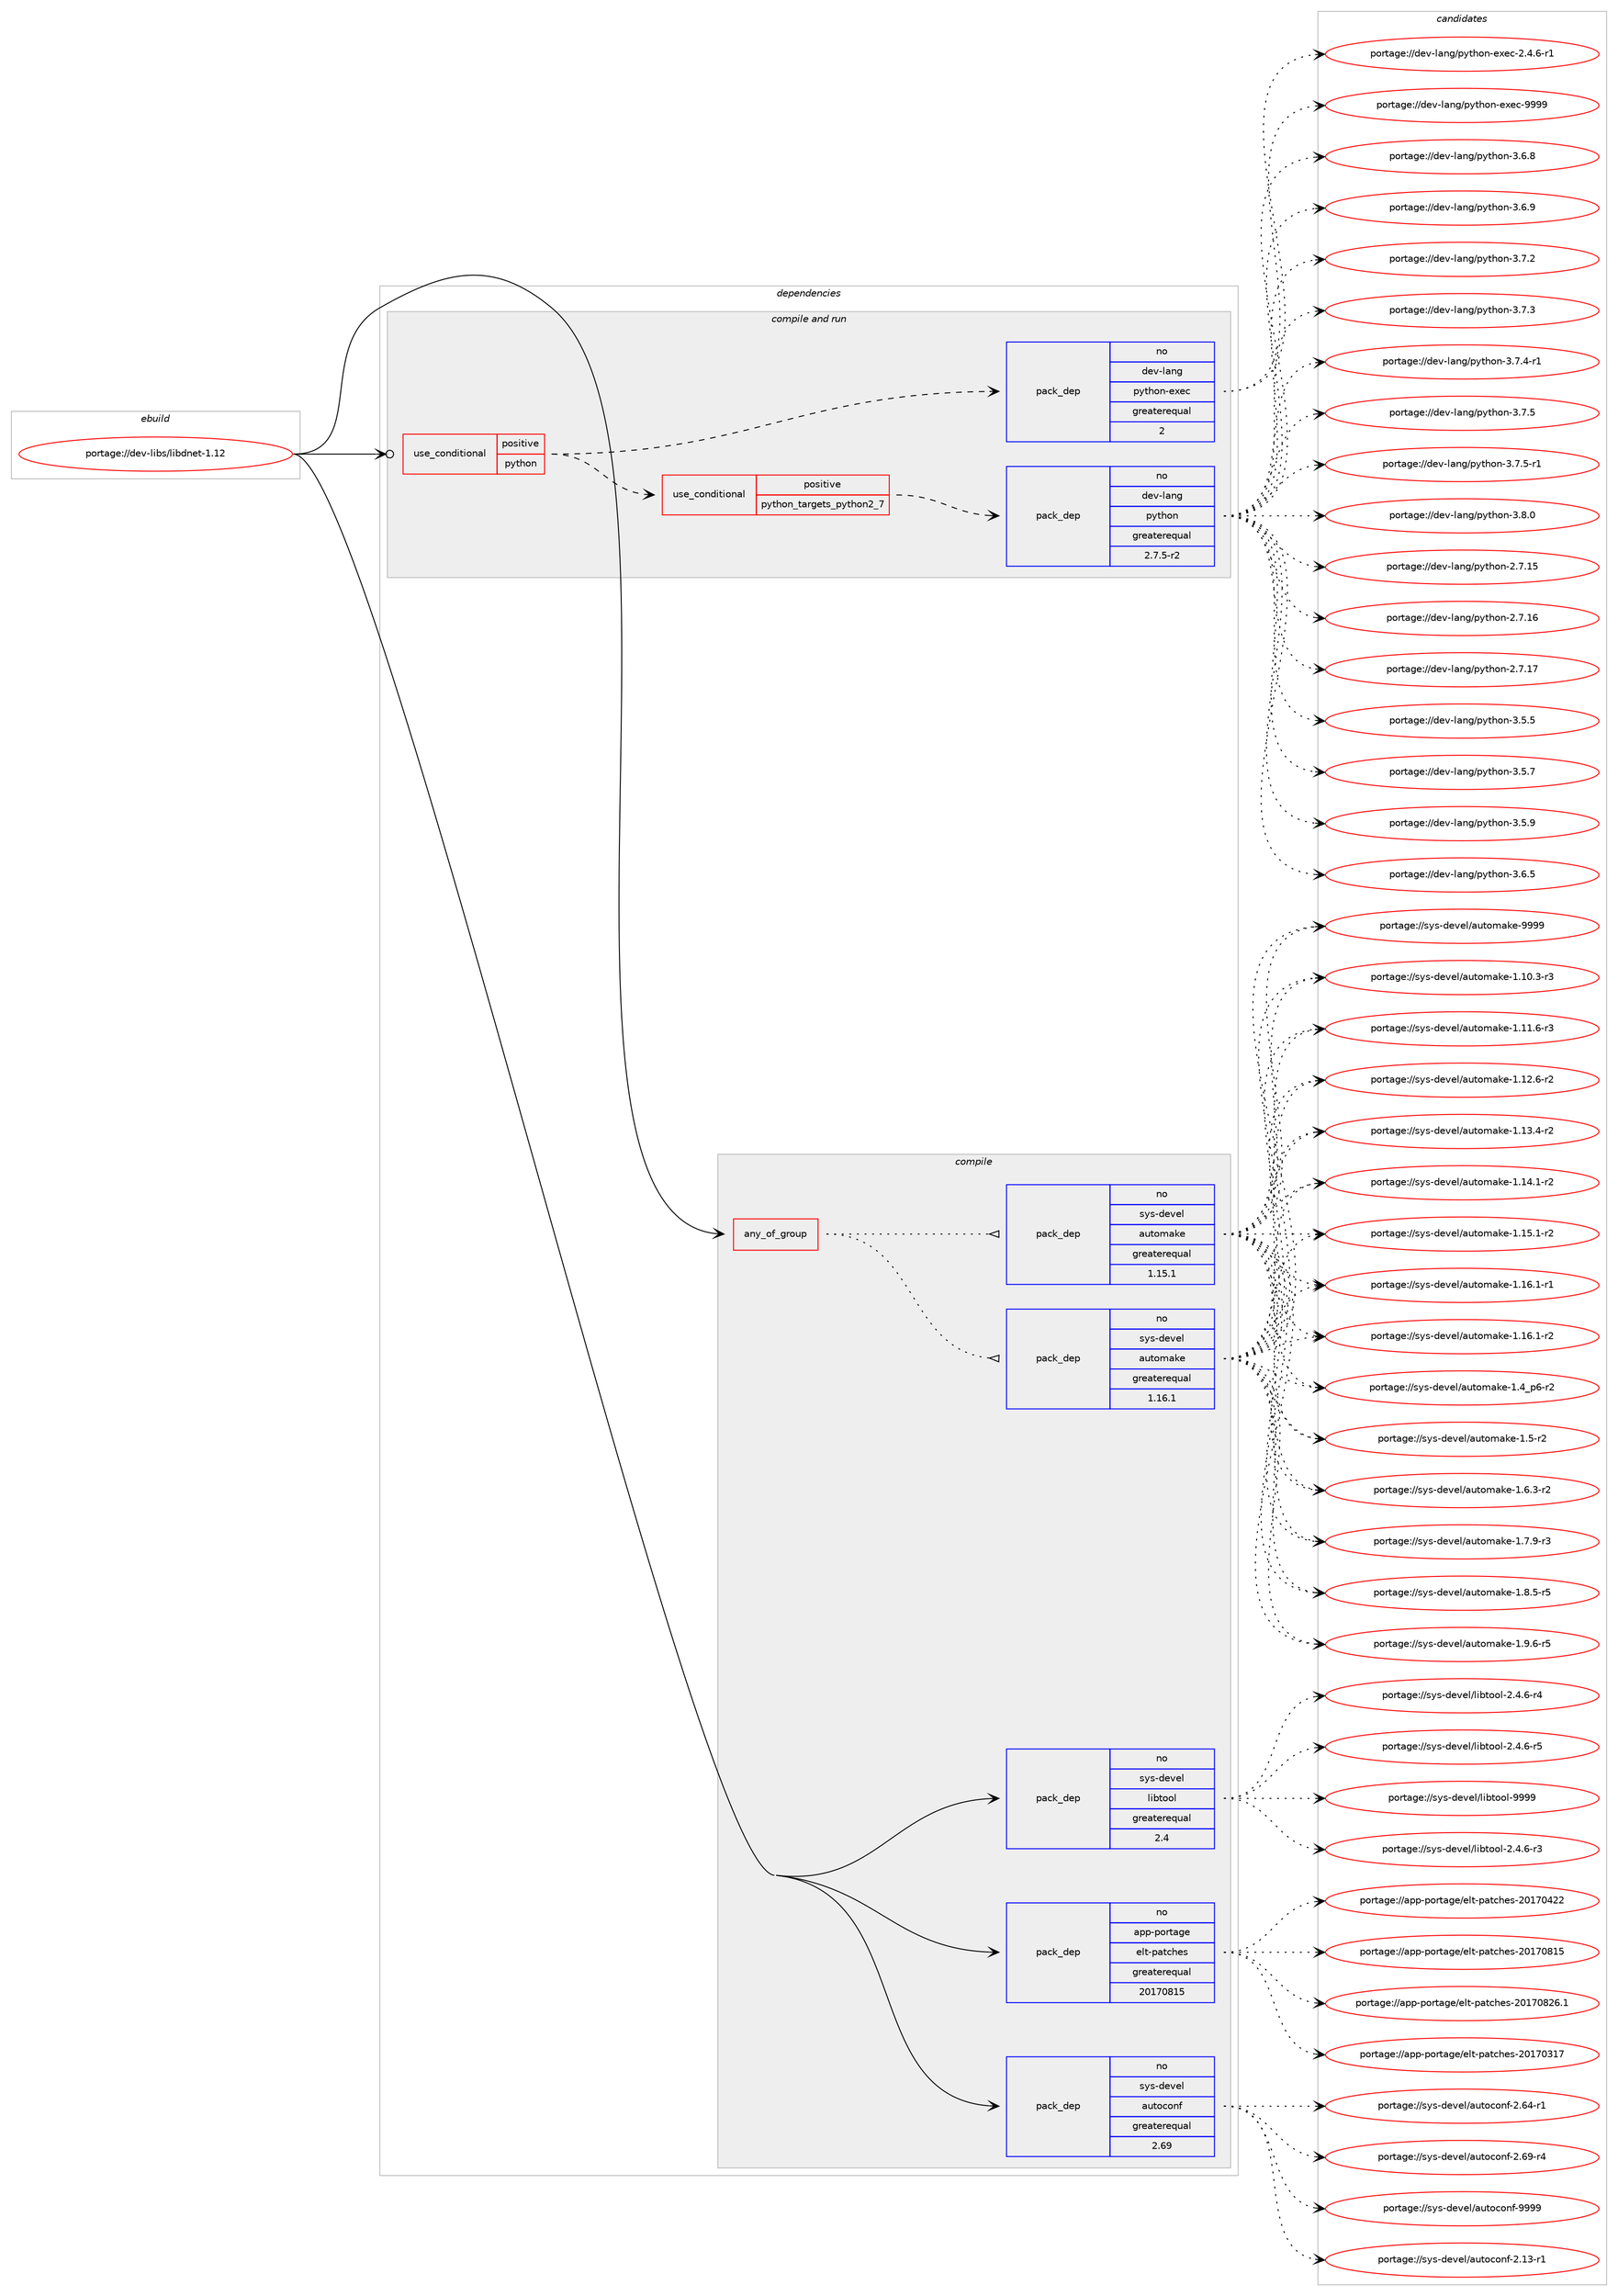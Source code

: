 digraph prolog {

# *************
# Graph options
# *************

newrank=true;
concentrate=true;
compound=true;
graph [rankdir=LR,fontname=Helvetica,fontsize=10,ranksep=1.5];#, ranksep=2.5, nodesep=0.2];
edge  [arrowhead=vee];
node  [fontname=Helvetica,fontsize=10];

# **********
# The ebuild
# **********

subgraph cluster_leftcol {
color=gray;
rank=same;
label=<<i>ebuild</i>>;
id [label="portage://dev-libs/libdnet-1.12", color=red, width=4, href="../dev-libs/libdnet-1.12.svg"];
}

# ****************
# The dependencies
# ****************

subgraph cluster_midcol {
color=gray;
label=<<i>dependencies</i>>;
subgraph cluster_compile {
fillcolor="#eeeeee";
style=filled;
label=<<i>compile</i>>;
subgraph any2928 {
dependency100280 [label=<<TABLE BORDER="0" CELLBORDER="1" CELLSPACING="0" CELLPADDING="4"><TR><TD CELLPADDING="10">any_of_group</TD></TR></TABLE>>, shape=none, color=red];subgraph pack76353 {
dependency100281 [label=<<TABLE BORDER="0" CELLBORDER="1" CELLSPACING="0" CELLPADDING="4" WIDTH="220"><TR><TD ROWSPAN="6" CELLPADDING="30">pack_dep</TD></TR><TR><TD WIDTH="110">no</TD></TR><TR><TD>sys-devel</TD></TR><TR><TD>automake</TD></TR><TR><TD>greaterequal</TD></TR><TR><TD>1.16.1</TD></TR></TABLE>>, shape=none, color=blue];
}
dependency100280:e -> dependency100281:w [weight=20,style="dotted",arrowhead="oinv"];
subgraph pack76354 {
dependency100282 [label=<<TABLE BORDER="0" CELLBORDER="1" CELLSPACING="0" CELLPADDING="4" WIDTH="220"><TR><TD ROWSPAN="6" CELLPADDING="30">pack_dep</TD></TR><TR><TD WIDTH="110">no</TD></TR><TR><TD>sys-devel</TD></TR><TR><TD>automake</TD></TR><TR><TD>greaterequal</TD></TR><TR><TD>1.15.1</TD></TR></TABLE>>, shape=none, color=blue];
}
dependency100280:e -> dependency100282:w [weight=20,style="dotted",arrowhead="oinv"];
}
id:e -> dependency100280:w [weight=20,style="solid",arrowhead="vee"];
subgraph pack76355 {
dependency100283 [label=<<TABLE BORDER="0" CELLBORDER="1" CELLSPACING="0" CELLPADDING="4" WIDTH="220"><TR><TD ROWSPAN="6" CELLPADDING="30">pack_dep</TD></TR><TR><TD WIDTH="110">no</TD></TR><TR><TD>app-portage</TD></TR><TR><TD>elt-patches</TD></TR><TR><TD>greaterequal</TD></TR><TR><TD>20170815</TD></TR></TABLE>>, shape=none, color=blue];
}
id:e -> dependency100283:w [weight=20,style="solid",arrowhead="vee"];
subgraph pack76356 {
dependency100284 [label=<<TABLE BORDER="0" CELLBORDER="1" CELLSPACING="0" CELLPADDING="4" WIDTH="220"><TR><TD ROWSPAN="6" CELLPADDING="30">pack_dep</TD></TR><TR><TD WIDTH="110">no</TD></TR><TR><TD>sys-devel</TD></TR><TR><TD>autoconf</TD></TR><TR><TD>greaterequal</TD></TR><TR><TD>2.69</TD></TR></TABLE>>, shape=none, color=blue];
}
id:e -> dependency100284:w [weight=20,style="solid",arrowhead="vee"];
subgraph pack76357 {
dependency100285 [label=<<TABLE BORDER="0" CELLBORDER="1" CELLSPACING="0" CELLPADDING="4" WIDTH="220"><TR><TD ROWSPAN="6" CELLPADDING="30">pack_dep</TD></TR><TR><TD WIDTH="110">no</TD></TR><TR><TD>sys-devel</TD></TR><TR><TD>libtool</TD></TR><TR><TD>greaterequal</TD></TR><TR><TD>2.4</TD></TR></TABLE>>, shape=none, color=blue];
}
id:e -> dependency100285:w [weight=20,style="solid",arrowhead="vee"];
}
subgraph cluster_compileandrun {
fillcolor="#eeeeee";
style=filled;
label=<<i>compile and run</i>>;
subgraph cond20942 {
dependency100286 [label=<<TABLE BORDER="0" CELLBORDER="1" CELLSPACING="0" CELLPADDING="4"><TR><TD ROWSPAN="3" CELLPADDING="10">use_conditional</TD></TR><TR><TD>positive</TD></TR><TR><TD>python</TD></TR></TABLE>>, shape=none, color=red];
subgraph cond20943 {
dependency100287 [label=<<TABLE BORDER="0" CELLBORDER="1" CELLSPACING="0" CELLPADDING="4"><TR><TD ROWSPAN="3" CELLPADDING="10">use_conditional</TD></TR><TR><TD>positive</TD></TR><TR><TD>python_targets_python2_7</TD></TR></TABLE>>, shape=none, color=red];
subgraph pack76358 {
dependency100288 [label=<<TABLE BORDER="0" CELLBORDER="1" CELLSPACING="0" CELLPADDING="4" WIDTH="220"><TR><TD ROWSPAN="6" CELLPADDING="30">pack_dep</TD></TR><TR><TD WIDTH="110">no</TD></TR><TR><TD>dev-lang</TD></TR><TR><TD>python</TD></TR><TR><TD>greaterequal</TD></TR><TR><TD>2.7.5-r2</TD></TR></TABLE>>, shape=none, color=blue];
}
dependency100287:e -> dependency100288:w [weight=20,style="dashed",arrowhead="vee"];
}
dependency100286:e -> dependency100287:w [weight=20,style="dashed",arrowhead="vee"];
subgraph pack76359 {
dependency100289 [label=<<TABLE BORDER="0" CELLBORDER="1" CELLSPACING="0" CELLPADDING="4" WIDTH="220"><TR><TD ROWSPAN="6" CELLPADDING="30">pack_dep</TD></TR><TR><TD WIDTH="110">no</TD></TR><TR><TD>dev-lang</TD></TR><TR><TD>python-exec</TD></TR><TR><TD>greaterequal</TD></TR><TR><TD>2</TD></TR></TABLE>>, shape=none, color=blue];
}
dependency100286:e -> dependency100289:w [weight=20,style="dashed",arrowhead="vee"];
}
id:e -> dependency100286:w [weight=20,style="solid",arrowhead="odotvee"];
}
subgraph cluster_run {
fillcolor="#eeeeee";
style=filled;
label=<<i>run</i>>;
}
}

# **************
# The candidates
# **************

subgraph cluster_choices {
rank=same;
color=gray;
label=<<i>candidates</i>>;

subgraph choice76353 {
color=black;
nodesep=1;
choiceportage11512111545100101118101108479711711611110997107101454946494846514511451 [label="portage://sys-devel/automake-1.10.3-r3", color=red, width=4,href="../sys-devel/automake-1.10.3-r3.svg"];
choiceportage11512111545100101118101108479711711611110997107101454946494946544511451 [label="portage://sys-devel/automake-1.11.6-r3", color=red, width=4,href="../sys-devel/automake-1.11.6-r3.svg"];
choiceportage11512111545100101118101108479711711611110997107101454946495046544511450 [label="portage://sys-devel/automake-1.12.6-r2", color=red, width=4,href="../sys-devel/automake-1.12.6-r2.svg"];
choiceportage11512111545100101118101108479711711611110997107101454946495146524511450 [label="portage://sys-devel/automake-1.13.4-r2", color=red, width=4,href="../sys-devel/automake-1.13.4-r2.svg"];
choiceportage11512111545100101118101108479711711611110997107101454946495246494511450 [label="portage://sys-devel/automake-1.14.1-r2", color=red, width=4,href="../sys-devel/automake-1.14.1-r2.svg"];
choiceportage11512111545100101118101108479711711611110997107101454946495346494511450 [label="portage://sys-devel/automake-1.15.1-r2", color=red, width=4,href="../sys-devel/automake-1.15.1-r2.svg"];
choiceportage11512111545100101118101108479711711611110997107101454946495446494511449 [label="portage://sys-devel/automake-1.16.1-r1", color=red, width=4,href="../sys-devel/automake-1.16.1-r1.svg"];
choiceportage11512111545100101118101108479711711611110997107101454946495446494511450 [label="portage://sys-devel/automake-1.16.1-r2", color=red, width=4,href="../sys-devel/automake-1.16.1-r2.svg"];
choiceportage115121115451001011181011084797117116111109971071014549465295112544511450 [label="portage://sys-devel/automake-1.4_p6-r2", color=red, width=4,href="../sys-devel/automake-1.4_p6-r2.svg"];
choiceportage11512111545100101118101108479711711611110997107101454946534511450 [label="portage://sys-devel/automake-1.5-r2", color=red, width=4,href="../sys-devel/automake-1.5-r2.svg"];
choiceportage115121115451001011181011084797117116111109971071014549465446514511450 [label="portage://sys-devel/automake-1.6.3-r2", color=red, width=4,href="../sys-devel/automake-1.6.3-r2.svg"];
choiceportage115121115451001011181011084797117116111109971071014549465546574511451 [label="portage://sys-devel/automake-1.7.9-r3", color=red, width=4,href="../sys-devel/automake-1.7.9-r3.svg"];
choiceportage115121115451001011181011084797117116111109971071014549465646534511453 [label="portage://sys-devel/automake-1.8.5-r5", color=red, width=4,href="../sys-devel/automake-1.8.5-r5.svg"];
choiceportage115121115451001011181011084797117116111109971071014549465746544511453 [label="portage://sys-devel/automake-1.9.6-r5", color=red, width=4,href="../sys-devel/automake-1.9.6-r5.svg"];
choiceportage115121115451001011181011084797117116111109971071014557575757 [label="portage://sys-devel/automake-9999", color=red, width=4,href="../sys-devel/automake-9999.svg"];
dependency100281:e -> choiceportage11512111545100101118101108479711711611110997107101454946494846514511451:w [style=dotted,weight="100"];
dependency100281:e -> choiceportage11512111545100101118101108479711711611110997107101454946494946544511451:w [style=dotted,weight="100"];
dependency100281:e -> choiceportage11512111545100101118101108479711711611110997107101454946495046544511450:w [style=dotted,weight="100"];
dependency100281:e -> choiceportage11512111545100101118101108479711711611110997107101454946495146524511450:w [style=dotted,weight="100"];
dependency100281:e -> choiceportage11512111545100101118101108479711711611110997107101454946495246494511450:w [style=dotted,weight="100"];
dependency100281:e -> choiceportage11512111545100101118101108479711711611110997107101454946495346494511450:w [style=dotted,weight="100"];
dependency100281:e -> choiceportage11512111545100101118101108479711711611110997107101454946495446494511449:w [style=dotted,weight="100"];
dependency100281:e -> choiceportage11512111545100101118101108479711711611110997107101454946495446494511450:w [style=dotted,weight="100"];
dependency100281:e -> choiceportage115121115451001011181011084797117116111109971071014549465295112544511450:w [style=dotted,weight="100"];
dependency100281:e -> choiceportage11512111545100101118101108479711711611110997107101454946534511450:w [style=dotted,weight="100"];
dependency100281:e -> choiceportage115121115451001011181011084797117116111109971071014549465446514511450:w [style=dotted,weight="100"];
dependency100281:e -> choiceportage115121115451001011181011084797117116111109971071014549465546574511451:w [style=dotted,weight="100"];
dependency100281:e -> choiceportage115121115451001011181011084797117116111109971071014549465646534511453:w [style=dotted,weight="100"];
dependency100281:e -> choiceportage115121115451001011181011084797117116111109971071014549465746544511453:w [style=dotted,weight="100"];
dependency100281:e -> choiceportage115121115451001011181011084797117116111109971071014557575757:w [style=dotted,weight="100"];
}
subgraph choice76354 {
color=black;
nodesep=1;
choiceportage11512111545100101118101108479711711611110997107101454946494846514511451 [label="portage://sys-devel/automake-1.10.3-r3", color=red, width=4,href="../sys-devel/automake-1.10.3-r3.svg"];
choiceportage11512111545100101118101108479711711611110997107101454946494946544511451 [label="portage://sys-devel/automake-1.11.6-r3", color=red, width=4,href="../sys-devel/automake-1.11.6-r3.svg"];
choiceportage11512111545100101118101108479711711611110997107101454946495046544511450 [label="portage://sys-devel/automake-1.12.6-r2", color=red, width=4,href="../sys-devel/automake-1.12.6-r2.svg"];
choiceportage11512111545100101118101108479711711611110997107101454946495146524511450 [label="portage://sys-devel/automake-1.13.4-r2", color=red, width=4,href="../sys-devel/automake-1.13.4-r2.svg"];
choiceportage11512111545100101118101108479711711611110997107101454946495246494511450 [label="portage://sys-devel/automake-1.14.1-r2", color=red, width=4,href="../sys-devel/automake-1.14.1-r2.svg"];
choiceportage11512111545100101118101108479711711611110997107101454946495346494511450 [label="portage://sys-devel/automake-1.15.1-r2", color=red, width=4,href="../sys-devel/automake-1.15.1-r2.svg"];
choiceportage11512111545100101118101108479711711611110997107101454946495446494511449 [label="portage://sys-devel/automake-1.16.1-r1", color=red, width=4,href="../sys-devel/automake-1.16.1-r1.svg"];
choiceportage11512111545100101118101108479711711611110997107101454946495446494511450 [label="portage://sys-devel/automake-1.16.1-r2", color=red, width=4,href="../sys-devel/automake-1.16.1-r2.svg"];
choiceportage115121115451001011181011084797117116111109971071014549465295112544511450 [label="portage://sys-devel/automake-1.4_p6-r2", color=red, width=4,href="../sys-devel/automake-1.4_p6-r2.svg"];
choiceportage11512111545100101118101108479711711611110997107101454946534511450 [label="portage://sys-devel/automake-1.5-r2", color=red, width=4,href="../sys-devel/automake-1.5-r2.svg"];
choiceportage115121115451001011181011084797117116111109971071014549465446514511450 [label="portage://sys-devel/automake-1.6.3-r2", color=red, width=4,href="../sys-devel/automake-1.6.3-r2.svg"];
choiceportage115121115451001011181011084797117116111109971071014549465546574511451 [label="portage://sys-devel/automake-1.7.9-r3", color=red, width=4,href="../sys-devel/automake-1.7.9-r3.svg"];
choiceportage115121115451001011181011084797117116111109971071014549465646534511453 [label="portage://sys-devel/automake-1.8.5-r5", color=red, width=4,href="../sys-devel/automake-1.8.5-r5.svg"];
choiceportage115121115451001011181011084797117116111109971071014549465746544511453 [label="portage://sys-devel/automake-1.9.6-r5", color=red, width=4,href="../sys-devel/automake-1.9.6-r5.svg"];
choiceportage115121115451001011181011084797117116111109971071014557575757 [label="portage://sys-devel/automake-9999", color=red, width=4,href="../sys-devel/automake-9999.svg"];
dependency100282:e -> choiceportage11512111545100101118101108479711711611110997107101454946494846514511451:w [style=dotted,weight="100"];
dependency100282:e -> choiceportage11512111545100101118101108479711711611110997107101454946494946544511451:w [style=dotted,weight="100"];
dependency100282:e -> choiceportage11512111545100101118101108479711711611110997107101454946495046544511450:w [style=dotted,weight="100"];
dependency100282:e -> choiceportage11512111545100101118101108479711711611110997107101454946495146524511450:w [style=dotted,weight="100"];
dependency100282:e -> choiceportage11512111545100101118101108479711711611110997107101454946495246494511450:w [style=dotted,weight="100"];
dependency100282:e -> choiceportage11512111545100101118101108479711711611110997107101454946495346494511450:w [style=dotted,weight="100"];
dependency100282:e -> choiceportage11512111545100101118101108479711711611110997107101454946495446494511449:w [style=dotted,weight="100"];
dependency100282:e -> choiceportage11512111545100101118101108479711711611110997107101454946495446494511450:w [style=dotted,weight="100"];
dependency100282:e -> choiceportage115121115451001011181011084797117116111109971071014549465295112544511450:w [style=dotted,weight="100"];
dependency100282:e -> choiceportage11512111545100101118101108479711711611110997107101454946534511450:w [style=dotted,weight="100"];
dependency100282:e -> choiceportage115121115451001011181011084797117116111109971071014549465446514511450:w [style=dotted,weight="100"];
dependency100282:e -> choiceportage115121115451001011181011084797117116111109971071014549465546574511451:w [style=dotted,weight="100"];
dependency100282:e -> choiceportage115121115451001011181011084797117116111109971071014549465646534511453:w [style=dotted,weight="100"];
dependency100282:e -> choiceportage115121115451001011181011084797117116111109971071014549465746544511453:w [style=dotted,weight="100"];
dependency100282:e -> choiceportage115121115451001011181011084797117116111109971071014557575757:w [style=dotted,weight="100"];
}
subgraph choice76355 {
color=black;
nodesep=1;
choiceportage97112112451121111141169710310147101108116451129711699104101115455048495548514955 [label="portage://app-portage/elt-patches-20170317", color=red, width=4,href="../app-portage/elt-patches-20170317.svg"];
choiceportage97112112451121111141169710310147101108116451129711699104101115455048495548525050 [label="portage://app-portage/elt-patches-20170422", color=red, width=4,href="../app-portage/elt-patches-20170422.svg"];
choiceportage97112112451121111141169710310147101108116451129711699104101115455048495548564953 [label="portage://app-portage/elt-patches-20170815", color=red, width=4,href="../app-portage/elt-patches-20170815.svg"];
choiceportage971121124511211111411697103101471011081164511297116991041011154550484955485650544649 [label="portage://app-portage/elt-patches-20170826.1", color=red, width=4,href="../app-portage/elt-patches-20170826.1.svg"];
dependency100283:e -> choiceportage97112112451121111141169710310147101108116451129711699104101115455048495548514955:w [style=dotted,weight="100"];
dependency100283:e -> choiceportage97112112451121111141169710310147101108116451129711699104101115455048495548525050:w [style=dotted,weight="100"];
dependency100283:e -> choiceportage97112112451121111141169710310147101108116451129711699104101115455048495548564953:w [style=dotted,weight="100"];
dependency100283:e -> choiceportage971121124511211111411697103101471011081164511297116991041011154550484955485650544649:w [style=dotted,weight="100"];
}
subgraph choice76356 {
color=black;
nodesep=1;
choiceportage1151211154510010111810110847971171161119911111010245504649514511449 [label="portage://sys-devel/autoconf-2.13-r1", color=red, width=4,href="../sys-devel/autoconf-2.13-r1.svg"];
choiceportage1151211154510010111810110847971171161119911111010245504654524511449 [label="portage://sys-devel/autoconf-2.64-r1", color=red, width=4,href="../sys-devel/autoconf-2.64-r1.svg"];
choiceportage1151211154510010111810110847971171161119911111010245504654574511452 [label="portage://sys-devel/autoconf-2.69-r4", color=red, width=4,href="../sys-devel/autoconf-2.69-r4.svg"];
choiceportage115121115451001011181011084797117116111991111101024557575757 [label="portage://sys-devel/autoconf-9999", color=red, width=4,href="../sys-devel/autoconf-9999.svg"];
dependency100284:e -> choiceportage1151211154510010111810110847971171161119911111010245504649514511449:w [style=dotted,weight="100"];
dependency100284:e -> choiceportage1151211154510010111810110847971171161119911111010245504654524511449:w [style=dotted,weight="100"];
dependency100284:e -> choiceportage1151211154510010111810110847971171161119911111010245504654574511452:w [style=dotted,weight="100"];
dependency100284:e -> choiceportage115121115451001011181011084797117116111991111101024557575757:w [style=dotted,weight="100"];
}
subgraph choice76357 {
color=black;
nodesep=1;
choiceportage1151211154510010111810110847108105981161111111084550465246544511451 [label="portage://sys-devel/libtool-2.4.6-r3", color=red, width=4,href="../sys-devel/libtool-2.4.6-r3.svg"];
choiceportage1151211154510010111810110847108105981161111111084550465246544511452 [label="portage://sys-devel/libtool-2.4.6-r4", color=red, width=4,href="../sys-devel/libtool-2.4.6-r4.svg"];
choiceportage1151211154510010111810110847108105981161111111084550465246544511453 [label="portage://sys-devel/libtool-2.4.6-r5", color=red, width=4,href="../sys-devel/libtool-2.4.6-r5.svg"];
choiceportage1151211154510010111810110847108105981161111111084557575757 [label="portage://sys-devel/libtool-9999", color=red, width=4,href="../sys-devel/libtool-9999.svg"];
dependency100285:e -> choiceportage1151211154510010111810110847108105981161111111084550465246544511451:w [style=dotted,weight="100"];
dependency100285:e -> choiceportage1151211154510010111810110847108105981161111111084550465246544511452:w [style=dotted,weight="100"];
dependency100285:e -> choiceportage1151211154510010111810110847108105981161111111084550465246544511453:w [style=dotted,weight="100"];
dependency100285:e -> choiceportage1151211154510010111810110847108105981161111111084557575757:w [style=dotted,weight="100"];
}
subgraph choice76358 {
color=black;
nodesep=1;
choiceportage10010111845108971101034711212111610411111045504655464953 [label="portage://dev-lang/python-2.7.15", color=red, width=4,href="../dev-lang/python-2.7.15.svg"];
choiceportage10010111845108971101034711212111610411111045504655464954 [label="portage://dev-lang/python-2.7.16", color=red, width=4,href="../dev-lang/python-2.7.16.svg"];
choiceportage10010111845108971101034711212111610411111045504655464955 [label="portage://dev-lang/python-2.7.17", color=red, width=4,href="../dev-lang/python-2.7.17.svg"];
choiceportage100101118451089711010347112121116104111110455146534653 [label="portage://dev-lang/python-3.5.5", color=red, width=4,href="../dev-lang/python-3.5.5.svg"];
choiceportage100101118451089711010347112121116104111110455146534655 [label="portage://dev-lang/python-3.5.7", color=red, width=4,href="../dev-lang/python-3.5.7.svg"];
choiceportage100101118451089711010347112121116104111110455146534657 [label="portage://dev-lang/python-3.5.9", color=red, width=4,href="../dev-lang/python-3.5.9.svg"];
choiceportage100101118451089711010347112121116104111110455146544653 [label="portage://dev-lang/python-3.6.5", color=red, width=4,href="../dev-lang/python-3.6.5.svg"];
choiceportage100101118451089711010347112121116104111110455146544656 [label="portage://dev-lang/python-3.6.8", color=red, width=4,href="../dev-lang/python-3.6.8.svg"];
choiceportage100101118451089711010347112121116104111110455146544657 [label="portage://dev-lang/python-3.6.9", color=red, width=4,href="../dev-lang/python-3.6.9.svg"];
choiceportage100101118451089711010347112121116104111110455146554650 [label="portage://dev-lang/python-3.7.2", color=red, width=4,href="../dev-lang/python-3.7.2.svg"];
choiceportage100101118451089711010347112121116104111110455146554651 [label="portage://dev-lang/python-3.7.3", color=red, width=4,href="../dev-lang/python-3.7.3.svg"];
choiceportage1001011184510897110103471121211161041111104551465546524511449 [label="portage://dev-lang/python-3.7.4-r1", color=red, width=4,href="../dev-lang/python-3.7.4-r1.svg"];
choiceportage100101118451089711010347112121116104111110455146554653 [label="portage://dev-lang/python-3.7.5", color=red, width=4,href="../dev-lang/python-3.7.5.svg"];
choiceportage1001011184510897110103471121211161041111104551465546534511449 [label="portage://dev-lang/python-3.7.5-r1", color=red, width=4,href="../dev-lang/python-3.7.5-r1.svg"];
choiceportage100101118451089711010347112121116104111110455146564648 [label="portage://dev-lang/python-3.8.0", color=red, width=4,href="../dev-lang/python-3.8.0.svg"];
dependency100288:e -> choiceportage10010111845108971101034711212111610411111045504655464953:w [style=dotted,weight="100"];
dependency100288:e -> choiceportage10010111845108971101034711212111610411111045504655464954:w [style=dotted,weight="100"];
dependency100288:e -> choiceportage10010111845108971101034711212111610411111045504655464955:w [style=dotted,weight="100"];
dependency100288:e -> choiceportage100101118451089711010347112121116104111110455146534653:w [style=dotted,weight="100"];
dependency100288:e -> choiceportage100101118451089711010347112121116104111110455146534655:w [style=dotted,weight="100"];
dependency100288:e -> choiceportage100101118451089711010347112121116104111110455146534657:w [style=dotted,weight="100"];
dependency100288:e -> choiceportage100101118451089711010347112121116104111110455146544653:w [style=dotted,weight="100"];
dependency100288:e -> choiceportage100101118451089711010347112121116104111110455146544656:w [style=dotted,weight="100"];
dependency100288:e -> choiceportage100101118451089711010347112121116104111110455146544657:w [style=dotted,weight="100"];
dependency100288:e -> choiceportage100101118451089711010347112121116104111110455146554650:w [style=dotted,weight="100"];
dependency100288:e -> choiceportage100101118451089711010347112121116104111110455146554651:w [style=dotted,weight="100"];
dependency100288:e -> choiceportage1001011184510897110103471121211161041111104551465546524511449:w [style=dotted,weight="100"];
dependency100288:e -> choiceportage100101118451089711010347112121116104111110455146554653:w [style=dotted,weight="100"];
dependency100288:e -> choiceportage1001011184510897110103471121211161041111104551465546534511449:w [style=dotted,weight="100"];
dependency100288:e -> choiceportage100101118451089711010347112121116104111110455146564648:w [style=dotted,weight="100"];
}
subgraph choice76359 {
color=black;
nodesep=1;
choiceportage10010111845108971101034711212111610411111045101120101994550465246544511449 [label="portage://dev-lang/python-exec-2.4.6-r1", color=red, width=4,href="../dev-lang/python-exec-2.4.6-r1.svg"];
choiceportage10010111845108971101034711212111610411111045101120101994557575757 [label="portage://dev-lang/python-exec-9999", color=red, width=4,href="../dev-lang/python-exec-9999.svg"];
dependency100289:e -> choiceportage10010111845108971101034711212111610411111045101120101994550465246544511449:w [style=dotted,weight="100"];
dependency100289:e -> choiceportage10010111845108971101034711212111610411111045101120101994557575757:w [style=dotted,weight="100"];
}
}

}
